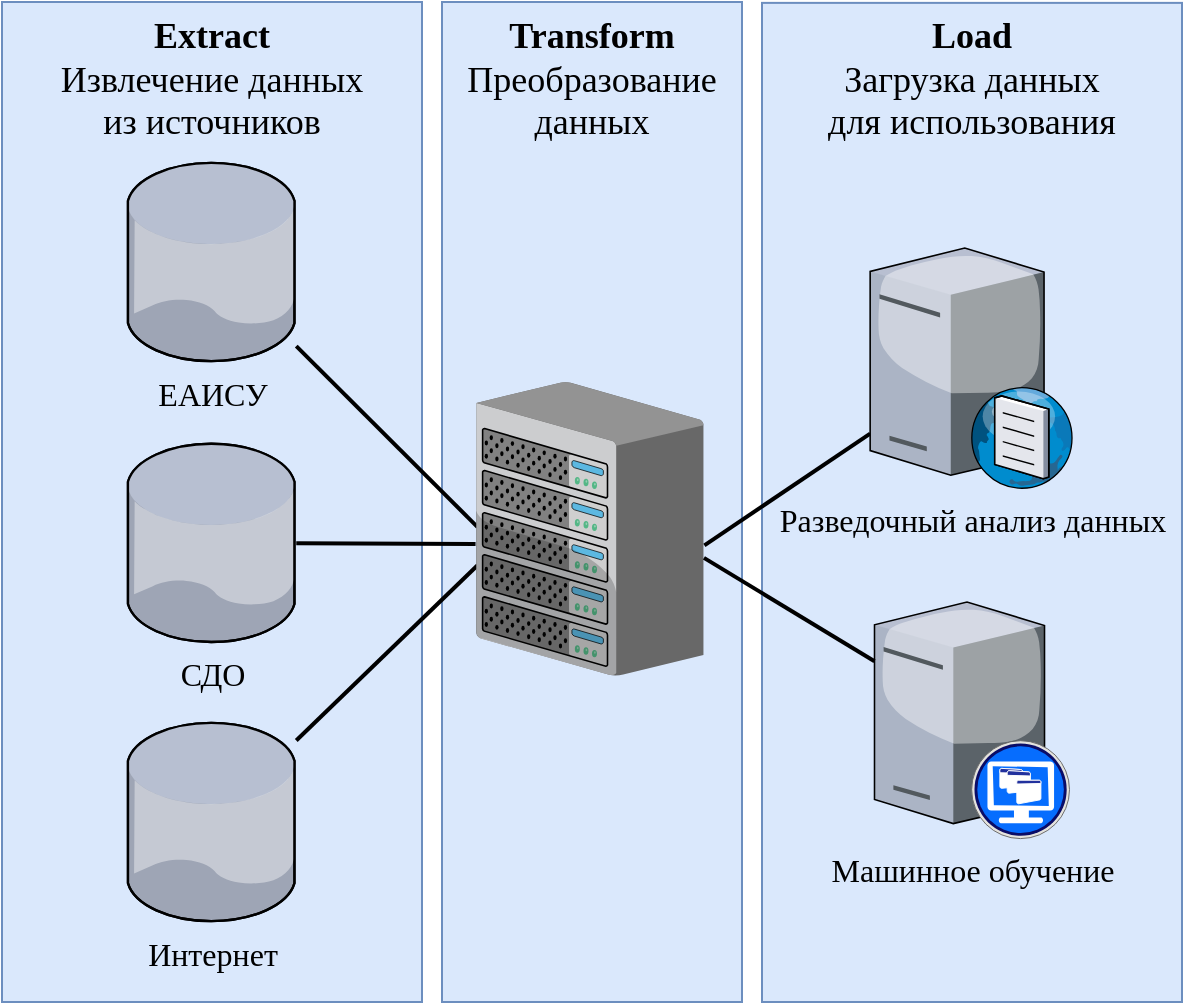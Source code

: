 <mxfile version="22.0.8" type="github">
  <diagram name="Page-1" id="e3a06f82-3646-2815-327d-82caf3d4e204">
    <mxGraphModel dx="1420" dy="744" grid="0" gridSize="10" guides="1" tooltips="1" connect="1" arrows="1" fold="1" page="1" pageScale="1" pageWidth="827" pageHeight="1169" background="none" math="0" shadow="0">
      <root>
        <mxCell id="0" style=";html=1;" />
        <mxCell id="1" style=";html=1;" parent="0" />
        <mxCell id="6a7d8f32e03d9370-59" value="&lt;font style=&quot;font-size: 18px;&quot; face=&quot;Calibri&quot;&gt;&lt;span style=&quot;&quot;&gt;&lt;b&gt;Transform&lt;/b&gt;&lt;br&gt;Преобразование данных&lt;br&gt;&lt;/span&gt;&lt;/font&gt;" style="whiteSpace=wrap;html=1;fillColor=#dae8fc;fontSize=14;strokeColor=#6c8ebf;verticalAlign=top;" parent="1" vertex="1">
          <mxGeometry x="340" y="80" width="150" height="500" as="geometry" />
        </mxCell>
        <mxCell id="6a7d8f32e03d9370-57" value="&lt;font style=&quot;font-size: 18px;&quot; face=&quot;Calibri&quot;&gt;&lt;b&gt;Extract&lt;/b&gt;&lt;br&gt;Извлечение данных&lt;br&gt;из источников&lt;br&gt;&lt;/font&gt;" style="whiteSpace=wrap;html=1;fillColor=#dae8fc;fontSize=14;strokeColor=#6c8ebf;verticalAlign=top;" parent="1" vertex="1">
          <mxGeometry x="120" y="80" width="210" height="500" as="geometry" />
        </mxCell>
        <mxCell id="6a7d8f32e03d9370-34" style="edgeStyle=none;rounded=0;html=1;startSize=10;endSize=10;jettySize=auto;orthogonalLoop=1;fontSize=14;endArrow=none;endFill=0;strokeWidth=2;entryX=0.007;entryY=0.624;entryDx=0;entryDy=0;entryPerimeter=0;" parent="1" source="52mS36F658FpA1EYwAAP-5" target="6a7d8f32e03d9370-16" edge="1">
          <mxGeometry relative="1" as="geometry">
            <mxPoint x="290" y="650" as="sourcePoint" />
            <mxPoint x="545.13" y="375.44" as="targetPoint" />
          </mxGeometry>
        </mxCell>
        <mxCell id="6a7d8f32e03d9370-33" style="edgeStyle=none;rounded=0;html=1;startSize=10;endSize=10;jettySize=auto;orthogonalLoop=1;fontSize=14;endArrow=none;endFill=0;strokeWidth=2;entryX=-0.002;entryY=0.552;entryDx=0;entryDy=0;entryPerimeter=0;" parent="1" source="52mS36F658FpA1EYwAAP-4" target="6a7d8f32e03d9370-16" edge="1">
          <mxGeometry relative="1" as="geometry">
            <mxPoint x="447.13" y="358.683" as="sourcePoint" />
            <mxPoint x="322.13" y="290.44" as="targetPoint" />
          </mxGeometry>
        </mxCell>
        <mxCell id="6a7d8f32e03d9370-32" style="edgeStyle=none;rounded=0;html=1;startSize=10;endSize=10;jettySize=auto;orthogonalLoop=1;fontSize=14;endArrow=none;endFill=0;strokeWidth=2;entryX=0.007;entryY=0.494;entryDx=0;entryDy=0;entryPerimeter=0;" parent="1" source="52mS36F658FpA1EYwAAP-1" target="6a7d8f32e03d9370-16" edge="1">
          <mxGeometry relative="1" as="geometry">
            <mxPoint x="443.13" y="194.694" as="sourcePoint" />
          </mxGeometry>
        </mxCell>
        <mxCell id="6a7d8f32e03d9370-16" value="" style="verticalLabelPosition=bottom;aspect=fixed;html=1;verticalAlign=top;strokeColor=none;shape=mxgraph.citrix.chassis;fillColor=#66B2FF;gradientColor=#0066CC;fontSize=14;" parent="1" vertex="1">
          <mxGeometry x="357" y="270" width="113.75" height="146.84" as="geometry" />
        </mxCell>
        <mxCell id="52mS36F658FpA1EYwAAP-1" value="&lt;font style=&quot;font-size: 16px;&quot; face=&quot;Calibri&quot;&gt;ЕАИСУ&lt;/font&gt;" style="verticalLabelPosition=bottom;sketch=0;aspect=fixed;html=1;verticalAlign=top;strokeColor=none;align=center;outlineConnect=0;shape=mxgraph.citrix.database;" parent="1" vertex="1">
          <mxGeometry x="182.88" y="160.44" width="84.25" height="99.12" as="geometry" />
        </mxCell>
        <mxCell id="52mS36F658FpA1EYwAAP-4" value="&lt;font style=&quot;font-size: 16px;&quot; face=&quot;Calibri&quot;&gt;СДО&lt;/font&gt;" style="verticalLabelPosition=bottom;sketch=0;aspect=fixed;html=1;verticalAlign=top;strokeColor=none;align=center;outlineConnect=0;shape=mxgraph.citrix.database;" parent="1" vertex="1">
          <mxGeometry x="182.88" y="300.88" width="84.25" height="99.12" as="geometry" />
        </mxCell>
        <mxCell id="52mS36F658FpA1EYwAAP-5" value="&lt;font face=&quot;Calibri&quot; style=&quot;font-size: 16px;&quot;&gt;Интернет&lt;/font&gt;" style="verticalLabelPosition=bottom;sketch=0;aspect=fixed;html=1;verticalAlign=top;strokeColor=none;align=center;outlineConnect=0;shape=mxgraph.citrix.database;" parent="1" vertex="1">
          <mxGeometry x="182.88" y="440.44" width="84.25" height="99.12" as="geometry" />
        </mxCell>
        <mxCell id="Rmyz0eIJAW2nJohLAHlB-1" value="&lt;font style=&quot;font-size: 18px;&quot; face=&quot;Calibri&quot;&gt;&lt;span style=&quot;&quot;&gt;&lt;b&gt;Load&lt;/b&gt;&lt;br&gt;Загрузка данных&lt;br&gt;для использования&lt;br&gt;&lt;/span&gt;&lt;/font&gt;" style="whiteSpace=wrap;html=1;fillColor=#dae8fc;fontSize=14;strokeColor=#6c8ebf;verticalAlign=top;" parent="1" vertex="1">
          <mxGeometry x="500" y="80.44" width="210" height="499.56" as="geometry" />
        </mxCell>
        <mxCell id="Rmyz0eIJAW2nJohLAHlB-5" style="edgeStyle=none;rounded=0;html=1;startSize=10;endSize=10;jettySize=auto;orthogonalLoop=1;fontSize=14;endArrow=none;endFill=0;strokeWidth=2;exitX=1.004;exitY=0.556;exitDx=0;exitDy=0;exitPerimeter=0;" parent="1" edge="1" target="iqdelmEI_SFiGrAFYW7x-2" source="6a7d8f32e03d9370-16">
          <mxGeometry relative="1" as="geometry">
            <mxPoint x="699.87" y="301" as="sourcePoint" />
            <mxPoint x="770" y="350" as="targetPoint" />
          </mxGeometry>
        </mxCell>
        <mxCell id="iqdelmEI_SFiGrAFYW7x-1" value="&lt;font face=&quot;Calibri&quot; style=&quot;font-size: 16px;&quot;&gt;Машинное обучение&lt;/font&gt;" style="verticalLabelPosition=bottom;sketch=0;aspect=fixed;html=1;verticalAlign=top;strokeColor=none;align=center;outlineConnect=0;shape=mxgraph.citrix.xendesktop_server;" vertex="1" parent="1">
          <mxGeometry x="556.25" y="380" width="97.5" height="118.3" as="geometry" />
        </mxCell>
        <mxCell id="iqdelmEI_SFiGrAFYW7x-2" value="&lt;font style=&quot;font-size: 16px;&quot; face=&quot;Calibri&quot;&gt;Разведочный анализ данных&lt;/font&gt;" style="verticalLabelPosition=bottom;sketch=0;aspect=fixed;html=1;verticalAlign=top;strokeColor=none;align=center;outlineConnect=0;shape=mxgraph.citrix.dns_server;" vertex="1" parent="1">
          <mxGeometry x="554.08" y="200" width="101.83" height="123.13" as="geometry" />
        </mxCell>
        <mxCell id="iqdelmEI_SFiGrAFYW7x-4" style="edgeStyle=none;rounded=0;html=1;startSize=10;endSize=10;jettySize=auto;orthogonalLoop=1;fontSize=14;endArrow=none;endFill=0;strokeWidth=2;exitX=1.002;exitY=0.599;exitDx=0;exitDy=0;exitPerimeter=0;" edge="1" parent="1" source="6a7d8f32e03d9370-16" target="iqdelmEI_SFiGrAFYW7x-1">
          <mxGeometry relative="1" as="geometry">
            <mxPoint x="679.7" y="430.06" as="sourcePoint" />
            <mxPoint x="861.7" y="347.06" as="targetPoint" />
          </mxGeometry>
        </mxCell>
      </root>
    </mxGraphModel>
  </diagram>
</mxfile>
